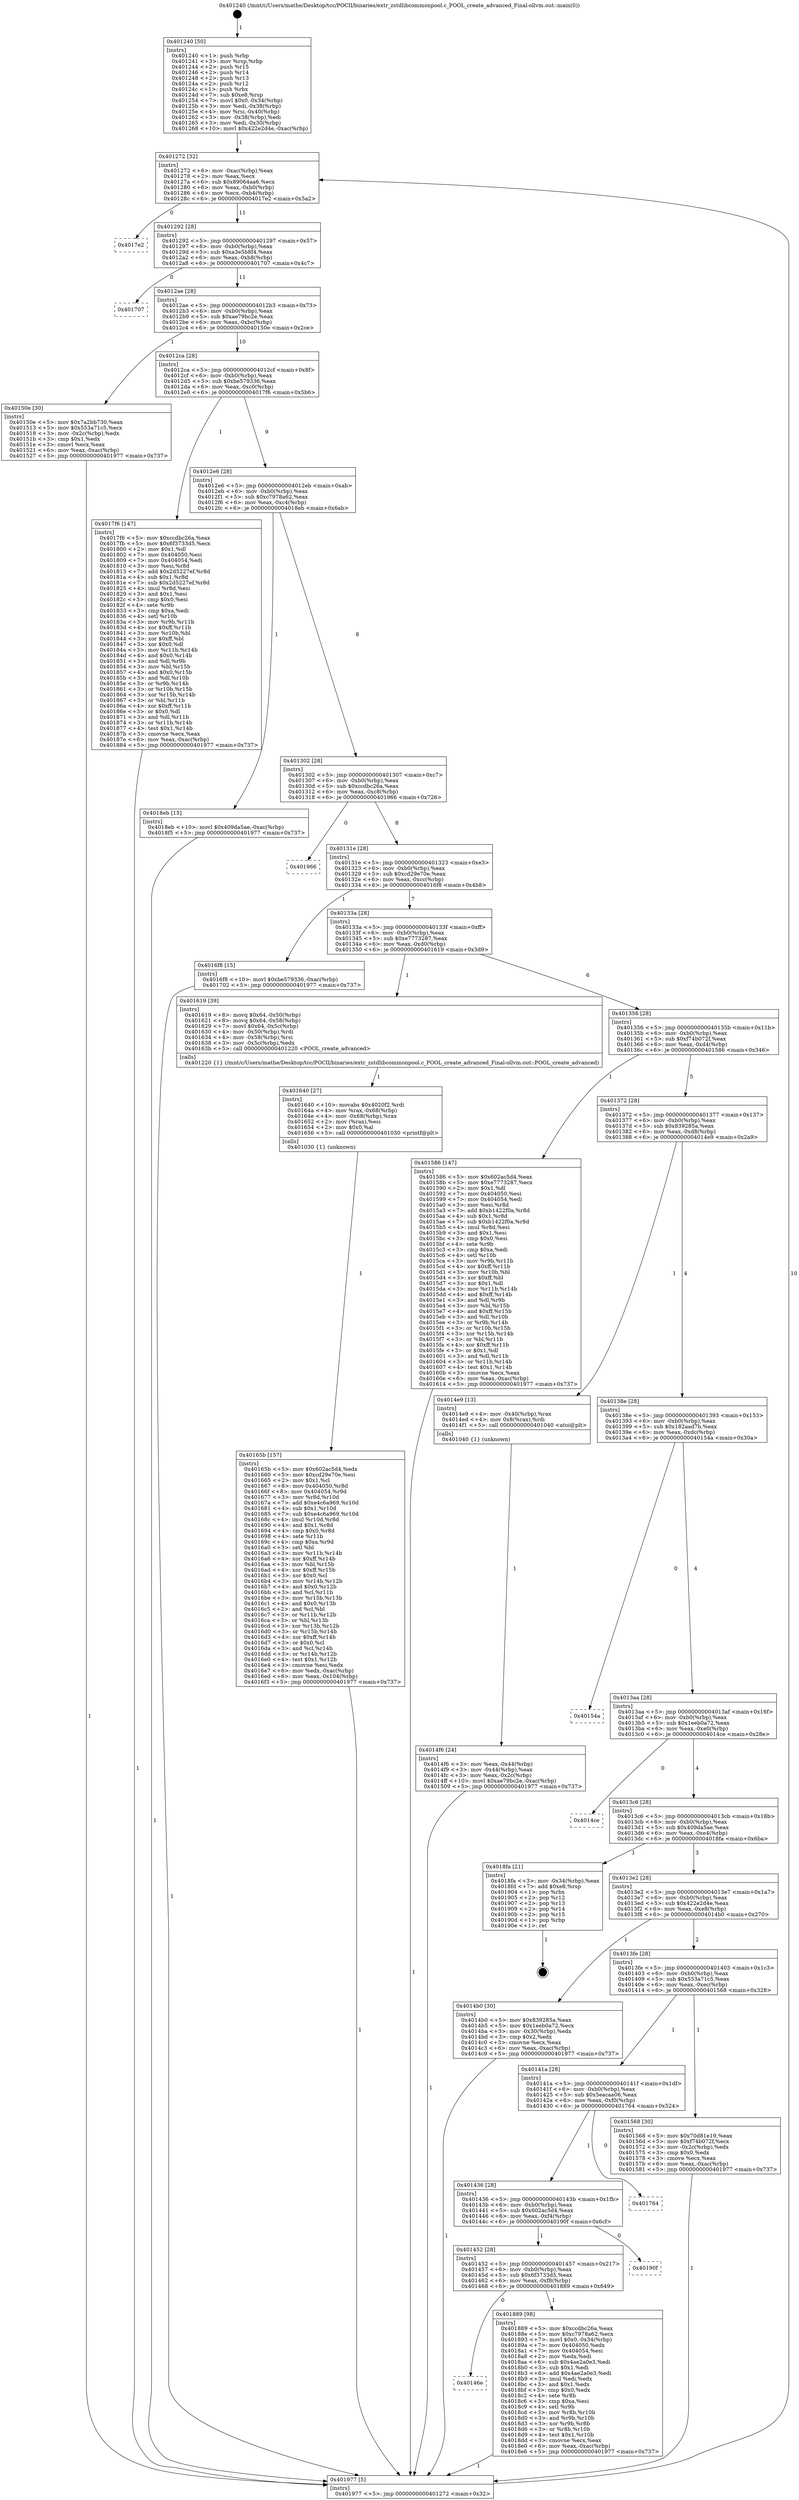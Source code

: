 digraph "0x401240" {
  label = "0x401240 (/mnt/c/Users/mathe/Desktop/tcc/POCII/binaries/extr_zstdlibcommonpool.c_POOL_create_advanced_Final-ollvm.out::main(0))"
  labelloc = "t"
  node[shape=record]

  Entry [label="",width=0.3,height=0.3,shape=circle,fillcolor=black,style=filled]
  "0x401272" [label="{
     0x401272 [32]\l
     | [instrs]\l
     &nbsp;&nbsp;0x401272 \<+6\>: mov -0xac(%rbp),%eax\l
     &nbsp;&nbsp;0x401278 \<+2\>: mov %eax,%ecx\l
     &nbsp;&nbsp;0x40127a \<+6\>: sub $0x89064aa6,%ecx\l
     &nbsp;&nbsp;0x401280 \<+6\>: mov %eax,-0xb0(%rbp)\l
     &nbsp;&nbsp;0x401286 \<+6\>: mov %ecx,-0xb4(%rbp)\l
     &nbsp;&nbsp;0x40128c \<+6\>: je 00000000004017e2 \<main+0x5a2\>\l
  }"]
  "0x4017e2" [label="{
     0x4017e2\l
  }", style=dashed]
  "0x401292" [label="{
     0x401292 [28]\l
     | [instrs]\l
     &nbsp;&nbsp;0x401292 \<+5\>: jmp 0000000000401297 \<main+0x57\>\l
     &nbsp;&nbsp;0x401297 \<+6\>: mov -0xb0(%rbp),%eax\l
     &nbsp;&nbsp;0x40129d \<+5\>: sub $0xa3e5b8f4,%eax\l
     &nbsp;&nbsp;0x4012a2 \<+6\>: mov %eax,-0xb8(%rbp)\l
     &nbsp;&nbsp;0x4012a8 \<+6\>: je 0000000000401707 \<main+0x4c7\>\l
  }"]
  Exit [label="",width=0.3,height=0.3,shape=circle,fillcolor=black,style=filled,peripheries=2]
  "0x401707" [label="{
     0x401707\l
  }", style=dashed]
  "0x4012ae" [label="{
     0x4012ae [28]\l
     | [instrs]\l
     &nbsp;&nbsp;0x4012ae \<+5\>: jmp 00000000004012b3 \<main+0x73\>\l
     &nbsp;&nbsp;0x4012b3 \<+6\>: mov -0xb0(%rbp),%eax\l
     &nbsp;&nbsp;0x4012b9 \<+5\>: sub $0xae79bc2e,%eax\l
     &nbsp;&nbsp;0x4012be \<+6\>: mov %eax,-0xbc(%rbp)\l
     &nbsp;&nbsp;0x4012c4 \<+6\>: je 000000000040150e \<main+0x2ce\>\l
  }"]
  "0x40146e" [label="{
     0x40146e\l
  }", style=dashed]
  "0x40150e" [label="{
     0x40150e [30]\l
     | [instrs]\l
     &nbsp;&nbsp;0x40150e \<+5\>: mov $0x7a2bb730,%eax\l
     &nbsp;&nbsp;0x401513 \<+5\>: mov $0x553a71c5,%ecx\l
     &nbsp;&nbsp;0x401518 \<+3\>: mov -0x2c(%rbp),%edx\l
     &nbsp;&nbsp;0x40151b \<+3\>: cmp $0x1,%edx\l
     &nbsp;&nbsp;0x40151e \<+3\>: cmovl %ecx,%eax\l
     &nbsp;&nbsp;0x401521 \<+6\>: mov %eax,-0xac(%rbp)\l
     &nbsp;&nbsp;0x401527 \<+5\>: jmp 0000000000401977 \<main+0x737\>\l
  }"]
  "0x4012ca" [label="{
     0x4012ca [28]\l
     | [instrs]\l
     &nbsp;&nbsp;0x4012ca \<+5\>: jmp 00000000004012cf \<main+0x8f\>\l
     &nbsp;&nbsp;0x4012cf \<+6\>: mov -0xb0(%rbp),%eax\l
     &nbsp;&nbsp;0x4012d5 \<+5\>: sub $0xbe579336,%eax\l
     &nbsp;&nbsp;0x4012da \<+6\>: mov %eax,-0xc0(%rbp)\l
     &nbsp;&nbsp;0x4012e0 \<+6\>: je 00000000004017f6 \<main+0x5b6\>\l
  }"]
  "0x401889" [label="{
     0x401889 [98]\l
     | [instrs]\l
     &nbsp;&nbsp;0x401889 \<+5\>: mov $0xccdbc26a,%eax\l
     &nbsp;&nbsp;0x40188e \<+5\>: mov $0xc7978a62,%ecx\l
     &nbsp;&nbsp;0x401893 \<+7\>: movl $0x0,-0x34(%rbp)\l
     &nbsp;&nbsp;0x40189a \<+7\>: mov 0x404050,%edx\l
     &nbsp;&nbsp;0x4018a1 \<+7\>: mov 0x404054,%esi\l
     &nbsp;&nbsp;0x4018a8 \<+2\>: mov %edx,%edi\l
     &nbsp;&nbsp;0x4018aa \<+6\>: sub $0x4ae2a0e3,%edi\l
     &nbsp;&nbsp;0x4018b0 \<+3\>: sub $0x1,%edi\l
     &nbsp;&nbsp;0x4018b3 \<+6\>: add $0x4ae2a0e3,%edi\l
     &nbsp;&nbsp;0x4018b9 \<+3\>: imul %edi,%edx\l
     &nbsp;&nbsp;0x4018bc \<+3\>: and $0x1,%edx\l
     &nbsp;&nbsp;0x4018bf \<+3\>: cmp $0x0,%edx\l
     &nbsp;&nbsp;0x4018c2 \<+4\>: sete %r8b\l
     &nbsp;&nbsp;0x4018c6 \<+3\>: cmp $0xa,%esi\l
     &nbsp;&nbsp;0x4018c9 \<+4\>: setl %r9b\l
     &nbsp;&nbsp;0x4018cd \<+3\>: mov %r8b,%r10b\l
     &nbsp;&nbsp;0x4018d0 \<+3\>: and %r9b,%r10b\l
     &nbsp;&nbsp;0x4018d3 \<+3\>: xor %r9b,%r8b\l
     &nbsp;&nbsp;0x4018d6 \<+3\>: or %r8b,%r10b\l
     &nbsp;&nbsp;0x4018d9 \<+4\>: test $0x1,%r10b\l
     &nbsp;&nbsp;0x4018dd \<+3\>: cmovne %ecx,%eax\l
     &nbsp;&nbsp;0x4018e0 \<+6\>: mov %eax,-0xac(%rbp)\l
     &nbsp;&nbsp;0x4018e6 \<+5\>: jmp 0000000000401977 \<main+0x737\>\l
  }"]
  "0x4017f6" [label="{
     0x4017f6 [147]\l
     | [instrs]\l
     &nbsp;&nbsp;0x4017f6 \<+5\>: mov $0xccdbc26a,%eax\l
     &nbsp;&nbsp;0x4017fb \<+5\>: mov $0x6f3733d5,%ecx\l
     &nbsp;&nbsp;0x401800 \<+2\>: mov $0x1,%dl\l
     &nbsp;&nbsp;0x401802 \<+7\>: mov 0x404050,%esi\l
     &nbsp;&nbsp;0x401809 \<+7\>: mov 0x404054,%edi\l
     &nbsp;&nbsp;0x401810 \<+3\>: mov %esi,%r8d\l
     &nbsp;&nbsp;0x401813 \<+7\>: add $0x2d5227ef,%r8d\l
     &nbsp;&nbsp;0x40181a \<+4\>: sub $0x1,%r8d\l
     &nbsp;&nbsp;0x40181e \<+7\>: sub $0x2d5227ef,%r8d\l
     &nbsp;&nbsp;0x401825 \<+4\>: imul %r8d,%esi\l
     &nbsp;&nbsp;0x401829 \<+3\>: and $0x1,%esi\l
     &nbsp;&nbsp;0x40182c \<+3\>: cmp $0x0,%esi\l
     &nbsp;&nbsp;0x40182f \<+4\>: sete %r9b\l
     &nbsp;&nbsp;0x401833 \<+3\>: cmp $0xa,%edi\l
     &nbsp;&nbsp;0x401836 \<+4\>: setl %r10b\l
     &nbsp;&nbsp;0x40183a \<+3\>: mov %r9b,%r11b\l
     &nbsp;&nbsp;0x40183d \<+4\>: xor $0xff,%r11b\l
     &nbsp;&nbsp;0x401841 \<+3\>: mov %r10b,%bl\l
     &nbsp;&nbsp;0x401844 \<+3\>: xor $0xff,%bl\l
     &nbsp;&nbsp;0x401847 \<+3\>: xor $0x0,%dl\l
     &nbsp;&nbsp;0x40184a \<+3\>: mov %r11b,%r14b\l
     &nbsp;&nbsp;0x40184d \<+4\>: and $0x0,%r14b\l
     &nbsp;&nbsp;0x401851 \<+3\>: and %dl,%r9b\l
     &nbsp;&nbsp;0x401854 \<+3\>: mov %bl,%r15b\l
     &nbsp;&nbsp;0x401857 \<+4\>: and $0x0,%r15b\l
     &nbsp;&nbsp;0x40185b \<+3\>: and %dl,%r10b\l
     &nbsp;&nbsp;0x40185e \<+3\>: or %r9b,%r14b\l
     &nbsp;&nbsp;0x401861 \<+3\>: or %r10b,%r15b\l
     &nbsp;&nbsp;0x401864 \<+3\>: xor %r15b,%r14b\l
     &nbsp;&nbsp;0x401867 \<+3\>: or %bl,%r11b\l
     &nbsp;&nbsp;0x40186a \<+4\>: xor $0xff,%r11b\l
     &nbsp;&nbsp;0x40186e \<+3\>: or $0x0,%dl\l
     &nbsp;&nbsp;0x401871 \<+3\>: and %dl,%r11b\l
     &nbsp;&nbsp;0x401874 \<+3\>: or %r11b,%r14b\l
     &nbsp;&nbsp;0x401877 \<+4\>: test $0x1,%r14b\l
     &nbsp;&nbsp;0x40187b \<+3\>: cmovne %ecx,%eax\l
     &nbsp;&nbsp;0x40187e \<+6\>: mov %eax,-0xac(%rbp)\l
     &nbsp;&nbsp;0x401884 \<+5\>: jmp 0000000000401977 \<main+0x737\>\l
  }"]
  "0x4012e6" [label="{
     0x4012e6 [28]\l
     | [instrs]\l
     &nbsp;&nbsp;0x4012e6 \<+5\>: jmp 00000000004012eb \<main+0xab\>\l
     &nbsp;&nbsp;0x4012eb \<+6\>: mov -0xb0(%rbp),%eax\l
     &nbsp;&nbsp;0x4012f1 \<+5\>: sub $0xc7978a62,%eax\l
     &nbsp;&nbsp;0x4012f6 \<+6\>: mov %eax,-0xc4(%rbp)\l
     &nbsp;&nbsp;0x4012fc \<+6\>: je 00000000004018eb \<main+0x6ab\>\l
  }"]
  "0x401452" [label="{
     0x401452 [28]\l
     | [instrs]\l
     &nbsp;&nbsp;0x401452 \<+5\>: jmp 0000000000401457 \<main+0x217\>\l
     &nbsp;&nbsp;0x401457 \<+6\>: mov -0xb0(%rbp),%eax\l
     &nbsp;&nbsp;0x40145d \<+5\>: sub $0x6f3733d5,%eax\l
     &nbsp;&nbsp;0x401462 \<+6\>: mov %eax,-0xf8(%rbp)\l
     &nbsp;&nbsp;0x401468 \<+6\>: je 0000000000401889 \<main+0x649\>\l
  }"]
  "0x4018eb" [label="{
     0x4018eb [15]\l
     | [instrs]\l
     &nbsp;&nbsp;0x4018eb \<+10\>: movl $0x409da5ae,-0xac(%rbp)\l
     &nbsp;&nbsp;0x4018f5 \<+5\>: jmp 0000000000401977 \<main+0x737\>\l
  }"]
  "0x401302" [label="{
     0x401302 [28]\l
     | [instrs]\l
     &nbsp;&nbsp;0x401302 \<+5\>: jmp 0000000000401307 \<main+0xc7\>\l
     &nbsp;&nbsp;0x401307 \<+6\>: mov -0xb0(%rbp),%eax\l
     &nbsp;&nbsp;0x40130d \<+5\>: sub $0xccdbc26a,%eax\l
     &nbsp;&nbsp;0x401312 \<+6\>: mov %eax,-0xc8(%rbp)\l
     &nbsp;&nbsp;0x401318 \<+6\>: je 0000000000401966 \<main+0x726\>\l
  }"]
  "0x40190f" [label="{
     0x40190f\l
  }", style=dashed]
  "0x401966" [label="{
     0x401966\l
  }", style=dashed]
  "0x40131e" [label="{
     0x40131e [28]\l
     | [instrs]\l
     &nbsp;&nbsp;0x40131e \<+5\>: jmp 0000000000401323 \<main+0xe3\>\l
     &nbsp;&nbsp;0x401323 \<+6\>: mov -0xb0(%rbp),%eax\l
     &nbsp;&nbsp;0x401329 \<+5\>: sub $0xcd29e70e,%eax\l
     &nbsp;&nbsp;0x40132e \<+6\>: mov %eax,-0xcc(%rbp)\l
     &nbsp;&nbsp;0x401334 \<+6\>: je 00000000004016f8 \<main+0x4b8\>\l
  }"]
  "0x401436" [label="{
     0x401436 [28]\l
     | [instrs]\l
     &nbsp;&nbsp;0x401436 \<+5\>: jmp 000000000040143b \<main+0x1fb\>\l
     &nbsp;&nbsp;0x40143b \<+6\>: mov -0xb0(%rbp),%eax\l
     &nbsp;&nbsp;0x401441 \<+5\>: sub $0x602ac5d4,%eax\l
     &nbsp;&nbsp;0x401446 \<+6\>: mov %eax,-0xf4(%rbp)\l
     &nbsp;&nbsp;0x40144c \<+6\>: je 000000000040190f \<main+0x6cf\>\l
  }"]
  "0x4016f8" [label="{
     0x4016f8 [15]\l
     | [instrs]\l
     &nbsp;&nbsp;0x4016f8 \<+10\>: movl $0xbe579336,-0xac(%rbp)\l
     &nbsp;&nbsp;0x401702 \<+5\>: jmp 0000000000401977 \<main+0x737\>\l
  }"]
  "0x40133a" [label="{
     0x40133a [28]\l
     | [instrs]\l
     &nbsp;&nbsp;0x40133a \<+5\>: jmp 000000000040133f \<main+0xff\>\l
     &nbsp;&nbsp;0x40133f \<+6\>: mov -0xb0(%rbp),%eax\l
     &nbsp;&nbsp;0x401345 \<+5\>: sub $0xe7773287,%eax\l
     &nbsp;&nbsp;0x40134a \<+6\>: mov %eax,-0xd0(%rbp)\l
     &nbsp;&nbsp;0x401350 \<+6\>: je 0000000000401619 \<main+0x3d9\>\l
  }"]
  "0x401764" [label="{
     0x401764\l
  }", style=dashed]
  "0x401619" [label="{
     0x401619 [39]\l
     | [instrs]\l
     &nbsp;&nbsp;0x401619 \<+8\>: movq $0x64,-0x50(%rbp)\l
     &nbsp;&nbsp;0x401621 \<+8\>: movq $0x64,-0x58(%rbp)\l
     &nbsp;&nbsp;0x401629 \<+7\>: movl $0x64,-0x5c(%rbp)\l
     &nbsp;&nbsp;0x401630 \<+4\>: mov -0x50(%rbp),%rdi\l
     &nbsp;&nbsp;0x401634 \<+4\>: mov -0x58(%rbp),%rsi\l
     &nbsp;&nbsp;0x401638 \<+3\>: mov -0x5c(%rbp),%edx\l
     &nbsp;&nbsp;0x40163b \<+5\>: call 0000000000401220 \<POOL_create_advanced\>\l
     | [calls]\l
     &nbsp;&nbsp;0x401220 \{1\} (/mnt/c/Users/mathe/Desktop/tcc/POCII/binaries/extr_zstdlibcommonpool.c_POOL_create_advanced_Final-ollvm.out::POOL_create_advanced)\l
  }"]
  "0x401356" [label="{
     0x401356 [28]\l
     | [instrs]\l
     &nbsp;&nbsp;0x401356 \<+5\>: jmp 000000000040135b \<main+0x11b\>\l
     &nbsp;&nbsp;0x40135b \<+6\>: mov -0xb0(%rbp),%eax\l
     &nbsp;&nbsp;0x401361 \<+5\>: sub $0xf74b072f,%eax\l
     &nbsp;&nbsp;0x401366 \<+6\>: mov %eax,-0xd4(%rbp)\l
     &nbsp;&nbsp;0x40136c \<+6\>: je 0000000000401586 \<main+0x346\>\l
  }"]
  "0x40165b" [label="{
     0x40165b [157]\l
     | [instrs]\l
     &nbsp;&nbsp;0x40165b \<+5\>: mov $0x602ac5d4,%edx\l
     &nbsp;&nbsp;0x401660 \<+5\>: mov $0xcd29e70e,%esi\l
     &nbsp;&nbsp;0x401665 \<+2\>: mov $0x1,%cl\l
     &nbsp;&nbsp;0x401667 \<+8\>: mov 0x404050,%r8d\l
     &nbsp;&nbsp;0x40166f \<+8\>: mov 0x404054,%r9d\l
     &nbsp;&nbsp;0x401677 \<+3\>: mov %r8d,%r10d\l
     &nbsp;&nbsp;0x40167a \<+7\>: add $0xe4c6a969,%r10d\l
     &nbsp;&nbsp;0x401681 \<+4\>: sub $0x1,%r10d\l
     &nbsp;&nbsp;0x401685 \<+7\>: sub $0xe4c6a969,%r10d\l
     &nbsp;&nbsp;0x40168c \<+4\>: imul %r10d,%r8d\l
     &nbsp;&nbsp;0x401690 \<+4\>: and $0x1,%r8d\l
     &nbsp;&nbsp;0x401694 \<+4\>: cmp $0x0,%r8d\l
     &nbsp;&nbsp;0x401698 \<+4\>: sete %r11b\l
     &nbsp;&nbsp;0x40169c \<+4\>: cmp $0xa,%r9d\l
     &nbsp;&nbsp;0x4016a0 \<+3\>: setl %bl\l
     &nbsp;&nbsp;0x4016a3 \<+3\>: mov %r11b,%r14b\l
     &nbsp;&nbsp;0x4016a6 \<+4\>: xor $0xff,%r14b\l
     &nbsp;&nbsp;0x4016aa \<+3\>: mov %bl,%r15b\l
     &nbsp;&nbsp;0x4016ad \<+4\>: xor $0xff,%r15b\l
     &nbsp;&nbsp;0x4016b1 \<+3\>: xor $0x0,%cl\l
     &nbsp;&nbsp;0x4016b4 \<+3\>: mov %r14b,%r12b\l
     &nbsp;&nbsp;0x4016b7 \<+4\>: and $0x0,%r12b\l
     &nbsp;&nbsp;0x4016bb \<+3\>: and %cl,%r11b\l
     &nbsp;&nbsp;0x4016be \<+3\>: mov %r15b,%r13b\l
     &nbsp;&nbsp;0x4016c1 \<+4\>: and $0x0,%r13b\l
     &nbsp;&nbsp;0x4016c5 \<+2\>: and %cl,%bl\l
     &nbsp;&nbsp;0x4016c7 \<+3\>: or %r11b,%r12b\l
     &nbsp;&nbsp;0x4016ca \<+3\>: or %bl,%r13b\l
     &nbsp;&nbsp;0x4016cd \<+3\>: xor %r13b,%r12b\l
     &nbsp;&nbsp;0x4016d0 \<+3\>: or %r15b,%r14b\l
     &nbsp;&nbsp;0x4016d3 \<+4\>: xor $0xff,%r14b\l
     &nbsp;&nbsp;0x4016d7 \<+3\>: or $0x0,%cl\l
     &nbsp;&nbsp;0x4016da \<+3\>: and %cl,%r14b\l
     &nbsp;&nbsp;0x4016dd \<+3\>: or %r14b,%r12b\l
     &nbsp;&nbsp;0x4016e0 \<+4\>: test $0x1,%r12b\l
     &nbsp;&nbsp;0x4016e4 \<+3\>: cmovne %esi,%edx\l
     &nbsp;&nbsp;0x4016e7 \<+6\>: mov %edx,-0xac(%rbp)\l
     &nbsp;&nbsp;0x4016ed \<+6\>: mov %eax,-0x104(%rbp)\l
     &nbsp;&nbsp;0x4016f3 \<+5\>: jmp 0000000000401977 \<main+0x737\>\l
  }"]
  "0x401586" [label="{
     0x401586 [147]\l
     | [instrs]\l
     &nbsp;&nbsp;0x401586 \<+5\>: mov $0x602ac5d4,%eax\l
     &nbsp;&nbsp;0x40158b \<+5\>: mov $0xe7773287,%ecx\l
     &nbsp;&nbsp;0x401590 \<+2\>: mov $0x1,%dl\l
     &nbsp;&nbsp;0x401592 \<+7\>: mov 0x404050,%esi\l
     &nbsp;&nbsp;0x401599 \<+7\>: mov 0x404054,%edi\l
     &nbsp;&nbsp;0x4015a0 \<+3\>: mov %esi,%r8d\l
     &nbsp;&nbsp;0x4015a3 \<+7\>: add $0xb1422f0a,%r8d\l
     &nbsp;&nbsp;0x4015aa \<+4\>: sub $0x1,%r8d\l
     &nbsp;&nbsp;0x4015ae \<+7\>: sub $0xb1422f0a,%r8d\l
     &nbsp;&nbsp;0x4015b5 \<+4\>: imul %r8d,%esi\l
     &nbsp;&nbsp;0x4015b9 \<+3\>: and $0x1,%esi\l
     &nbsp;&nbsp;0x4015bc \<+3\>: cmp $0x0,%esi\l
     &nbsp;&nbsp;0x4015bf \<+4\>: sete %r9b\l
     &nbsp;&nbsp;0x4015c3 \<+3\>: cmp $0xa,%edi\l
     &nbsp;&nbsp;0x4015c6 \<+4\>: setl %r10b\l
     &nbsp;&nbsp;0x4015ca \<+3\>: mov %r9b,%r11b\l
     &nbsp;&nbsp;0x4015cd \<+4\>: xor $0xff,%r11b\l
     &nbsp;&nbsp;0x4015d1 \<+3\>: mov %r10b,%bl\l
     &nbsp;&nbsp;0x4015d4 \<+3\>: xor $0xff,%bl\l
     &nbsp;&nbsp;0x4015d7 \<+3\>: xor $0x1,%dl\l
     &nbsp;&nbsp;0x4015da \<+3\>: mov %r11b,%r14b\l
     &nbsp;&nbsp;0x4015dd \<+4\>: and $0xff,%r14b\l
     &nbsp;&nbsp;0x4015e1 \<+3\>: and %dl,%r9b\l
     &nbsp;&nbsp;0x4015e4 \<+3\>: mov %bl,%r15b\l
     &nbsp;&nbsp;0x4015e7 \<+4\>: and $0xff,%r15b\l
     &nbsp;&nbsp;0x4015eb \<+3\>: and %dl,%r10b\l
     &nbsp;&nbsp;0x4015ee \<+3\>: or %r9b,%r14b\l
     &nbsp;&nbsp;0x4015f1 \<+3\>: or %r10b,%r15b\l
     &nbsp;&nbsp;0x4015f4 \<+3\>: xor %r15b,%r14b\l
     &nbsp;&nbsp;0x4015f7 \<+3\>: or %bl,%r11b\l
     &nbsp;&nbsp;0x4015fa \<+4\>: xor $0xff,%r11b\l
     &nbsp;&nbsp;0x4015fe \<+3\>: or $0x1,%dl\l
     &nbsp;&nbsp;0x401601 \<+3\>: and %dl,%r11b\l
     &nbsp;&nbsp;0x401604 \<+3\>: or %r11b,%r14b\l
     &nbsp;&nbsp;0x401607 \<+4\>: test $0x1,%r14b\l
     &nbsp;&nbsp;0x40160b \<+3\>: cmovne %ecx,%eax\l
     &nbsp;&nbsp;0x40160e \<+6\>: mov %eax,-0xac(%rbp)\l
     &nbsp;&nbsp;0x401614 \<+5\>: jmp 0000000000401977 \<main+0x737\>\l
  }"]
  "0x401372" [label="{
     0x401372 [28]\l
     | [instrs]\l
     &nbsp;&nbsp;0x401372 \<+5\>: jmp 0000000000401377 \<main+0x137\>\l
     &nbsp;&nbsp;0x401377 \<+6\>: mov -0xb0(%rbp),%eax\l
     &nbsp;&nbsp;0x40137d \<+5\>: sub $0x839285a,%eax\l
     &nbsp;&nbsp;0x401382 \<+6\>: mov %eax,-0xd8(%rbp)\l
     &nbsp;&nbsp;0x401388 \<+6\>: je 00000000004014e9 \<main+0x2a9\>\l
  }"]
  "0x401640" [label="{
     0x401640 [27]\l
     | [instrs]\l
     &nbsp;&nbsp;0x401640 \<+10\>: movabs $0x4020f2,%rdi\l
     &nbsp;&nbsp;0x40164a \<+4\>: mov %rax,-0x68(%rbp)\l
     &nbsp;&nbsp;0x40164e \<+4\>: mov -0x68(%rbp),%rax\l
     &nbsp;&nbsp;0x401652 \<+2\>: mov (%rax),%esi\l
     &nbsp;&nbsp;0x401654 \<+2\>: mov $0x0,%al\l
     &nbsp;&nbsp;0x401656 \<+5\>: call 0000000000401030 \<printf@plt\>\l
     | [calls]\l
     &nbsp;&nbsp;0x401030 \{1\} (unknown)\l
  }"]
  "0x4014e9" [label="{
     0x4014e9 [13]\l
     | [instrs]\l
     &nbsp;&nbsp;0x4014e9 \<+4\>: mov -0x40(%rbp),%rax\l
     &nbsp;&nbsp;0x4014ed \<+4\>: mov 0x8(%rax),%rdi\l
     &nbsp;&nbsp;0x4014f1 \<+5\>: call 0000000000401040 \<atoi@plt\>\l
     | [calls]\l
     &nbsp;&nbsp;0x401040 \{1\} (unknown)\l
  }"]
  "0x40138e" [label="{
     0x40138e [28]\l
     | [instrs]\l
     &nbsp;&nbsp;0x40138e \<+5\>: jmp 0000000000401393 \<main+0x153\>\l
     &nbsp;&nbsp;0x401393 \<+6\>: mov -0xb0(%rbp),%eax\l
     &nbsp;&nbsp;0x401399 \<+5\>: sub $0x182aad7b,%eax\l
     &nbsp;&nbsp;0x40139e \<+6\>: mov %eax,-0xdc(%rbp)\l
     &nbsp;&nbsp;0x4013a4 \<+6\>: je 000000000040154a \<main+0x30a\>\l
  }"]
  "0x40141a" [label="{
     0x40141a [28]\l
     | [instrs]\l
     &nbsp;&nbsp;0x40141a \<+5\>: jmp 000000000040141f \<main+0x1df\>\l
     &nbsp;&nbsp;0x40141f \<+6\>: mov -0xb0(%rbp),%eax\l
     &nbsp;&nbsp;0x401425 \<+5\>: sub $0x5eacaa06,%eax\l
     &nbsp;&nbsp;0x40142a \<+6\>: mov %eax,-0xf0(%rbp)\l
     &nbsp;&nbsp;0x401430 \<+6\>: je 0000000000401764 \<main+0x524\>\l
  }"]
  "0x40154a" [label="{
     0x40154a\l
  }", style=dashed]
  "0x4013aa" [label="{
     0x4013aa [28]\l
     | [instrs]\l
     &nbsp;&nbsp;0x4013aa \<+5\>: jmp 00000000004013af \<main+0x16f\>\l
     &nbsp;&nbsp;0x4013af \<+6\>: mov -0xb0(%rbp),%eax\l
     &nbsp;&nbsp;0x4013b5 \<+5\>: sub $0x1eeb0a72,%eax\l
     &nbsp;&nbsp;0x4013ba \<+6\>: mov %eax,-0xe0(%rbp)\l
     &nbsp;&nbsp;0x4013c0 \<+6\>: je 00000000004014ce \<main+0x28e\>\l
  }"]
  "0x401568" [label="{
     0x401568 [30]\l
     | [instrs]\l
     &nbsp;&nbsp;0x401568 \<+5\>: mov $0x70d81e19,%eax\l
     &nbsp;&nbsp;0x40156d \<+5\>: mov $0xf74b072f,%ecx\l
     &nbsp;&nbsp;0x401572 \<+3\>: mov -0x2c(%rbp),%edx\l
     &nbsp;&nbsp;0x401575 \<+3\>: cmp $0x0,%edx\l
     &nbsp;&nbsp;0x401578 \<+3\>: cmove %ecx,%eax\l
     &nbsp;&nbsp;0x40157b \<+6\>: mov %eax,-0xac(%rbp)\l
     &nbsp;&nbsp;0x401581 \<+5\>: jmp 0000000000401977 \<main+0x737\>\l
  }"]
  "0x4014ce" [label="{
     0x4014ce\l
  }", style=dashed]
  "0x4013c6" [label="{
     0x4013c6 [28]\l
     | [instrs]\l
     &nbsp;&nbsp;0x4013c6 \<+5\>: jmp 00000000004013cb \<main+0x18b\>\l
     &nbsp;&nbsp;0x4013cb \<+6\>: mov -0xb0(%rbp),%eax\l
     &nbsp;&nbsp;0x4013d1 \<+5\>: sub $0x409da5ae,%eax\l
     &nbsp;&nbsp;0x4013d6 \<+6\>: mov %eax,-0xe4(%rbp)\l
     &nbsp;&nbsp;0x4013dc \<+6\>: je 00000000004018fa \<main+0x6ba\>\l
  }"]
  "0x4014f6" [label="{
     0x4014f6 [24]\l
     | [instrs]\l
     &nbsp;&nbsp;0x4014f6 \<+3\>: mov %eax,-0x44(%rbp)\l
     &nbsp;&nbsp;0x4014f9 \<+3\>: mov -0x44(%rbp),%eax\l
     &nbsp;&nbsp;0x4014fc \<+3\>: mov %eax,-0x2c(%rbp)\l
     &nbsp;&nbsp;0x4014ff \<+10\>: movl $0xae79bc2e,-0xac(%rbp)\l
     &nbsp;&nbsp;0x401509 \<+5\>: jmp 0000000000401977 \<main+0x737\>\l
  }"]
  "0x4018fa" [label="{
     0x4018fa [21]\l
     | [instrs]\l
     &nbsp;&nbsp;0x4018fa \<+3\>: mov -0x34(%rbp),%eax\l
     &nbsp;&nbsp;0x4018fd \<+7\>: add $0xe8,%rsp\l
     &nbsp;&nbsp;0x401904 \<+1\>: pop %rbx\l
     &nbsp;&nbsp;0x401905 \<+2\>: pop %r12\l
     &nbsp;&nbsp;0x401907 \<+2\>: pop %r13\l
     &nbsp;&nbsp;0x401909 \<+2\>: pop %r14\l
     &nbsp;&nbsp;0x40190b \<+2\>: pop %r15\l
     &nbsp;&nbsp;0x40190d \<+1\>: pop %rbp\l
     &nbsp;&nbsp;0x40190e \<+1\>: ret\l
  }"]
  "0x4013e2" [label="{
     0x4013e2 [28]\l
     | [instrs]\l
     &nbsp;&nbsp;0x4013e2 \<+5\>: jmp 00000000004013e7 \<main+0x1a7\>\l
     &nbsp;&nbsp;0x4013e7 \<+6\>: mov -0xb0(%rbp),%eax\l
     &nbsp;&nbsp;0x4013ed \<+5\>: sub $0x422e2d4e,%eax\l
     &nbsp;&nbsp;0x4013f2 \<+6\>: mov %eax,-0xe8(%rbp)\l
     &nbsp;&nbsp;0x4013f8 \<+6\>: je 00000000004014b0 \<main+0x270\>\l
  }"]
  "0x401240" [label="{
     0x401240 [50]\l
     | [instrs]\l
     &nbsp;&nbsp;0x401240 \<+1\>: push %rbp\l
     &nbsp;&nbsp;0x401241 \<+3\>: mov %rsp,%rbp\l
     &nbsp;&nbsp;0x401244 \<+2\>: push %r15\l
     &nbsp;&nbsp;0x401246 \<+2\>: push %r14\l
     &nbsp;&nbsp;0x401248 \<+2\>: push %r13\l
     &nbsp;&nbsp;0x40124a \<+2\>: push %r12\l
     &nbsp;&nbsp;0x40124c \<+1\>: push %rbx\l
     &nbsp;&nbsp;0x40124d \<+7\>: sub $0xe8,%rsp\l
     &nbsp;&nbsp;0x401254 \<+7\>: movl $0x0,-0x34(%rbp)\l
     &nbsp;&nbsp;0x40125b \<+3\>: mov %edi,-0x38(%rbp)\l
     &nbsp;&nbsp;0x40125e \<+4\>: mov %rsi,-0x40(%rbp)\l
     &nbsp;&nbsp;0x401262 \<+3\>: mov -0x38(%rbp),%edi\l
     &nbsp;&nbsp;0x401265 \<+3\>: mov %edi,-0x30(%rbp)\l
     &nbsp;&nbsp;0x401268 \<+10\>: movl $0x422e2d4e,-0xac(%rbp)\l
  }"]
  "0x4014b0" [label="{
     0x4014b0 [30]\l
     | [instrs]\l
     &nbsp;&nbsp;0x4014b0 \<+5\>: mov $0x839285a,%eax\l
     &nbsp;&nbsp;0x4014b5 \<+5\>: mov $0x1eeb0a72,%ecx\l
     &nbsp;&nbsp;0x4014ba \<+3\>: mov -0x30(%rbp),%edx\l
     &nbsp;&nbsp;0x4014bd \<+3\>: cmp $0x2,%edx\l
     &nbsp;&nbsp;0x4014c0 \<+3\>: cmovne %ecx,%eax\l
     &nbsp;&nbsp;0x4014c3 \<+6\>: mov %eax,-0xac(%rbp)\l
     &nbsp;&nbsp;0x4014c9 \<+5\>: jmp 0000000000401977 \<main+0x737\>\l
  }"]
  "0x4013fe" [label="{
     0x4013fe [28]\l
     | [instrs]\l
     &nbsp;&nbsp;0x4013fe \<+5\>: jmp 0000000000401403 \<main+0x1c3\>\l
     &nbsp;&nbsp;0x401403 \<+6\>: mov -0xb0(%rbp),%eax\l
     &nbsp;&nbsp;0x401409 \<+5\>: sub $0x553a71c5,%eax\l
     &nbsp;&nbsp;0x40140e \<+6\>: mov %eax,-0xec(%rbp)\l
     &nbsp;&nbsp;0x401414 \<+6\>: je 0000000000401568 \<main+0x328\>\l
  }"]
  "0x401977" [label="{
     0x401977 [5]\l
     | [instrs]\l
     &nbsp;&nbsp;0x401977 \<+5\>: jmp 0000000000401272 \<main+0x32\>\l
  }"]
  Entry -> "0x401240" [label=" 1"]
  "0x401272" -> "0x4017e2" [label=" 0"]
  "0x401272" -> "0x401292" [label=" 11"]
  "0x4018fa" -> Exit [label=" 1"]
  "0x401292" -> "0x401707" [label=" 0"]
  "0x401292" -> "0x4012ae" [label=" 11"]
  "0x4018eb" -> "0x401977" [label=" 1"]
  "0x4012ae" -> "0x40150e" [label=" 1"]
  "0x4012ae" -> "0x4012ca" [label=" 10"]
  "0x401889" -> "0x401977" [label=" 1"]
  "0x4012ca" -> "0x4017f6" [label=" 1"]
  "0x4012ca" -> "0x4012e6" [label=" 9"]
  "0x401452" -> "0x40146e" [label=" 0"]
  "0x4012e6" -> "0x4018eb" [label=" 1"]
  "0x4012e6" -> "0x401302" [label=" 8"]
  "0x401452" -> "0x401889" [label=" 1"]
  "0x401302" -> "0x401966" [label=" 0"]
  "0x401302" -> "0x40131e" [label=" 8"]
  "0x401436" -> "0x401452" [label=" 1"]
  "0x40131e" -> "0x4016f8" [label=" 1"]
  "0x40131e" -> "0x40133a" [label=" 7"]
  "0x401436" -> "0x40190f" [label=" 0"]
  "0x40133a" -> "0x401619" [label=" 1"]
  "0x40133a" -> "0x401356" [label=" 6"]
  "0x40141a" -> "0x401436" [label=" 1"]
  "0x401356" -> "0x401586" [label=" 1"]
  "0x401356" -> "0x401372" [label=" 5"]
  "0x40141a" -> "0x401764" [label=" 0"]
  "0x401372" -> "0x4014e9" [label=" 1"]
  "0x401372" -> "0x40138e" [label=" 4"]
  "0x4017f6" -> "0x401977" [label=" 1"]
  "0x40138e" -> "0x40154a" [label=" 0"]
  "0x40138e" -> "0x4013aa" [label=" 4"]
  "0x4016f8" -> "0x401977" [label=" 1"]
  "0x4013aa" -> "0x4014ce" [label=" 0"]
  "0x4013aa" -> "0x4013c6" [label=" 4"]
  "0x40165b" -> "0x401977" [label=" 1"]
  "0x4013c6" -> "0x4018fa" [label=" 1"]
  "0x4013c6" -> "0x4013e2" [label=" 3"]
  "0x401619" -> "0x401640" [label=" 1"]
  "0x4013e2" -> "0x4014b0" [label=" 1"]
  "0x4013e2" -> "0x4013fe" [label=" 2"]
  "0x4014b0" -> "0x401977" [label=" 1"]
  "0x401240" -> "0x401272" [label=" 1"]
  "0x401977" -> "0x401272" [label=" 10"]
  "0x4014e9" -> "0x4014f6" [label=" 1"]
  "0x4014f6" -> "0x401977" [label=" 1"]
  "0x40150e" -> "0x401977" [label=" 1"]
  "0x401640" -> "0x40165b" [label=" 1"]
  "0x4013fe" -> "0x401568" [label=" 1"]
  "0x4013fe" -> "0x40141a" [label=" 1"]
  "0x401568" -> "0x401977" [label=" 1"]
  "0x401586" -> "0x401977" [label=" 1"]
}
